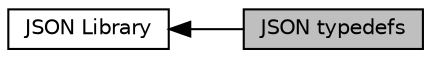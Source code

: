 digraph "JSON typedefs"
{
  edge [fontname="Helvetica",fontsize="10",labelfontname="Helvetica",labelfontsize="10"];
  node [fontname="Helvetica",fontsize="10",shape=record];
  rankdir=LR;
  Node0 [label="JSON typedefs",height=0.2,width=0.4,color="black", fillcolor="grey75", style="filled", fontcolor="black"];
  Node1 [label="JSON Library",height=0.2,width=0.4,color="black", fillcolor="white", style="filled",URL="$group__jsonlib.html"];
  Node1->Node0 [shape=plaintext, dir="back", style="solid"];
}
